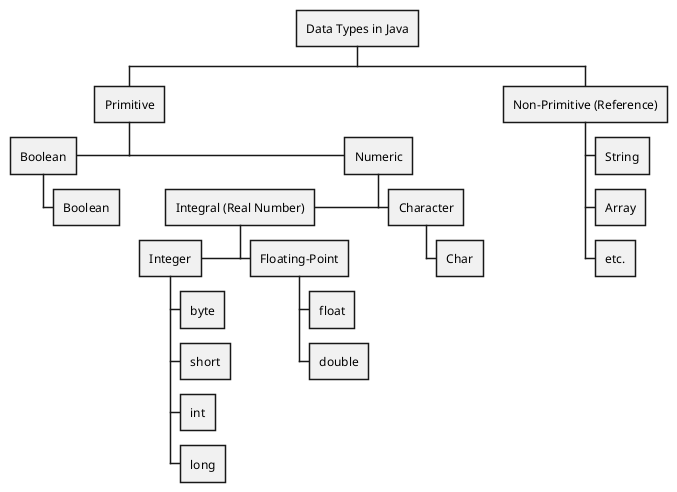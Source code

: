 @startwbs
* Data Types in Java
** Primitive
*** Numeric
****< Integral (Real Number)
*****< Integer
****** byte
****** short
****** int
****** long
***** Floating-Point
****** float
****** double
**** Character
***** Char
***< Boolean
**** Boolean
** Non-Primitive (Reference)
*** String
*** Array
*** etc.
@endwbs